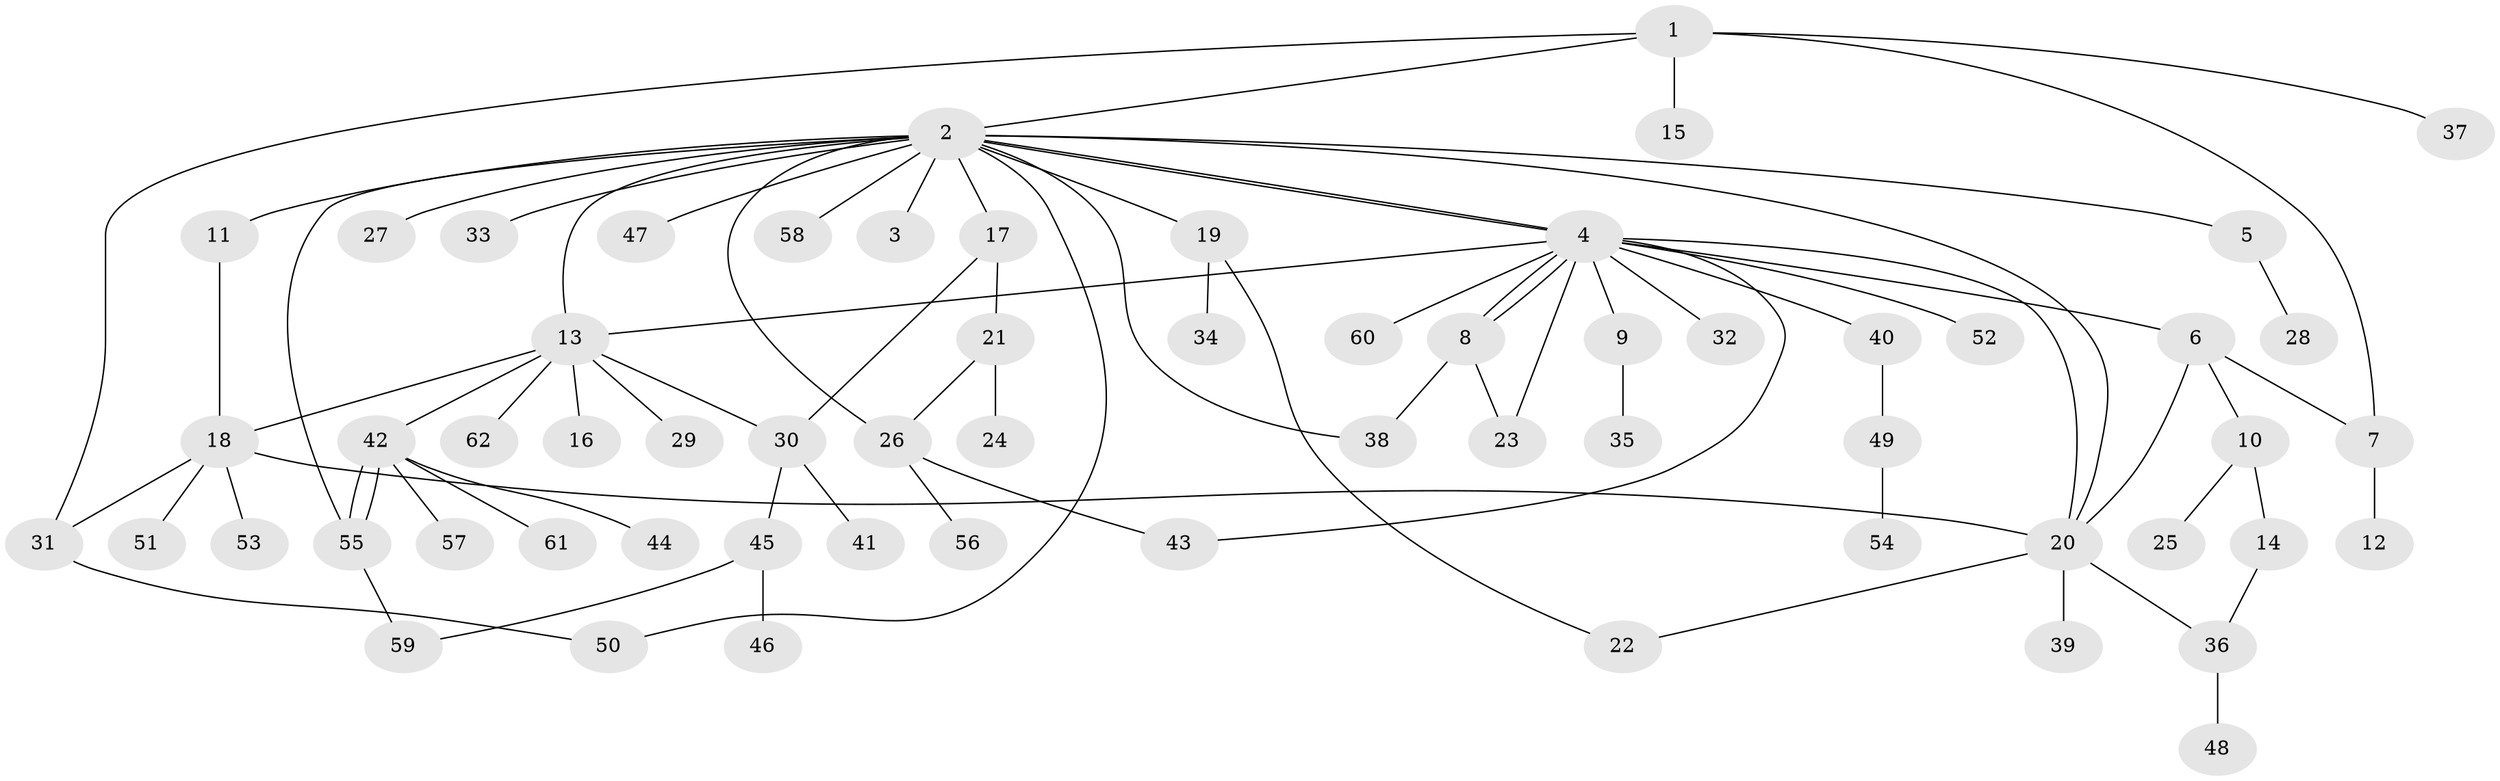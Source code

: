 // coarse degree distribution, {4: 0.10526315789473684, 2: 0.15789473684210525, 3: 0.18421052631578946, 1: 0.42105263157894735, 15: 0.02631578947368421, 6: 0.05263157894736842, 5: 0.02631578947368421, 9: 0.02631578947368421}
// Generated by graph-tools (version 1.1) at 2025/36/03/04/25 23:36:54]
// undirected, 62 vertices, 81 edges
graph export_dot {
  node [color=gray90,style=filled];
  1;
  2;
  3;
  4;
  5;
  6;
  7;
  8;
  9;
  10;
  11;
  12;
  13;
  14;
  15;
  16;
  17;
  18;
  19;
  20;
  21;
  22;
  23;
  24;
  25;
  26;
  27;
  28;
  29;
  30;
  31;
  32;
  33;
  34;
  35;
  36;
  37;
  38;
  39;
  40;
  41;
  42;
  43;
  44;
  45;
  46;
  47;
  48;
  49;
  50;
  51;
  52;
  53;
  54;
  55;
  56;
  57;
  58;
  59;
  60;
  61;
  62;
  1 -- 2;
  1 -- 7;
  1 -- 15;
  1 -- 31;
  1 -- 37;
  2 -- 3;
  2 -- 4;
  2 -- 4;
  2 -- 5;
  2 -- 11;
  2 -- 13;
  2 -- 17;
  2 -- 19;
  2 -- 20;
  2 -- 26;
  2 -- 27;
  2 -- 33;
  2 -- 38;
  2 -- 47;
  2 -- 50;
  2 -- 55;
  2 -- 58;
  4 -- 6;
  4 -- 8;
  4 -- 8;
  4 -- 9;
  4 -- 13;
  4 -- 20;
  4 -- 23;
  4 -- 32;
  4 -- 40;
  4 -- 43;
  4 -- 52;
  4 -- 60;
  5 -- 28;
  6 -- 7;
  6 -- 10;
  6 -- 20;
  7 -- 12;
  8 -- 23;
  8 -- 38;
  9 -- 35;
  10 -- 14;
  10 -- 25;
  11 -- 18;
  13 -- 16;
  13 -- 18;
  13 -- 29;
  13 -- 30;
  13 -- 42;
  13 -- 62;
  14 -- 36;
  17 -- 21;
  17 -- 30;
  18 -- 20;
  18 -- 31;
  18 -- 51;
  18 -- 53;
  19 -- 22;
  19 -- 34;
  20 -- 22;
  20 -- 36;
  20 -- 39;
  21 -- 24;
  21 -- 26;
  26 -- 43;
  26 -- 56;
  30 -- 41;
  30 -- 45;
  31 -- 50;
  36 -- 48;
  40 -- 49;
  42 -- 44;
  42 -- 55;
  42 -- 55;
  42 -- 57;
  42 -- 61;
  45 -- 46;
  45 -- 59;
  49 -- 54;
  55 -- 59;
}
